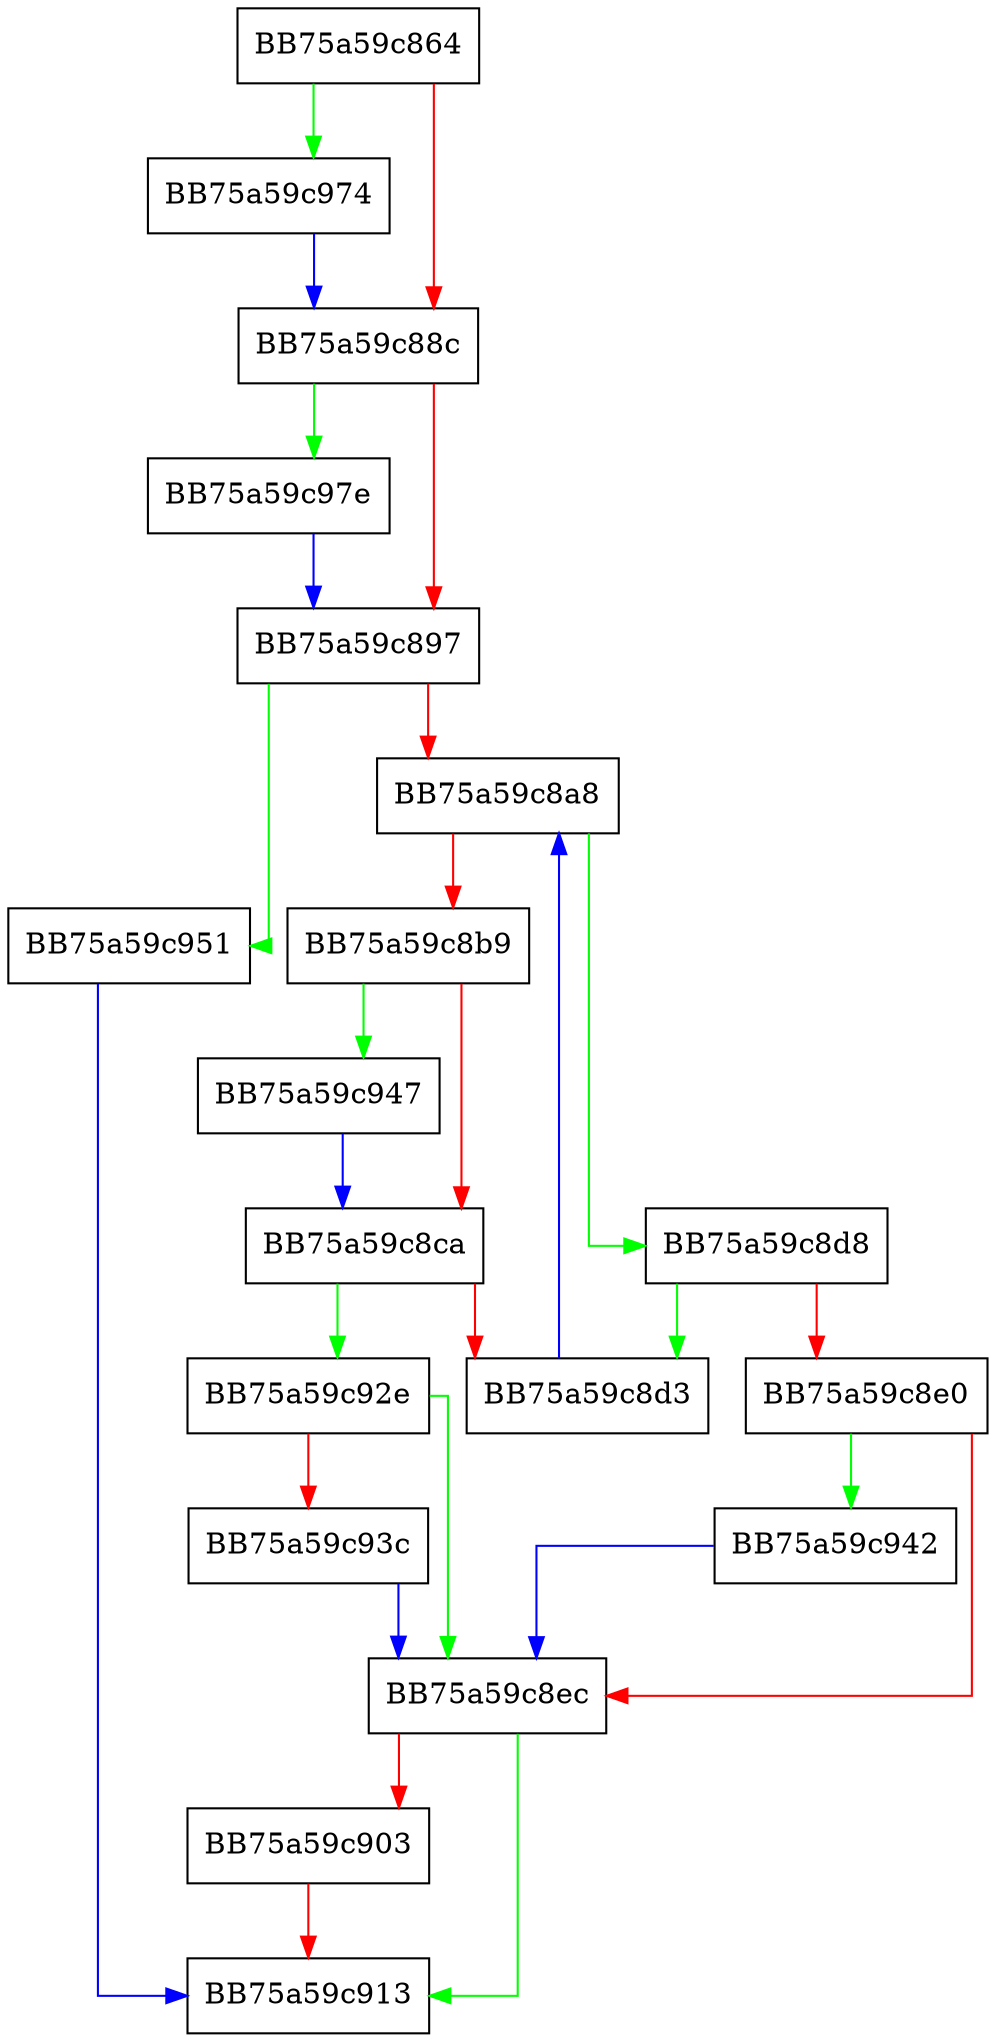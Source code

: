 digraph Bind {
  node [shape="box"];
  graph [splines=ortho];
  BB75a59c864 -> BB75a59c974 [color="green"];
  BB75a59c864 -> BB75a59c88c [color="red"];
  BB75a59c88c -> BB75a59c97e [color="green"];
  BB75a59c88c -> BB75a59c897 [color="red"];
  BB75a59c897 -> BB75a59c951 [color="green"];
  BB75a59c897 -> BB75a59c8a8 [color="red"];
  BB75a59c8a8 -> BB75a59c8d8 [color="green"];
  BB75a59c8a8 -> BB75a59c8b9 [color="red"];
  BB75a59c8b9 -> BB75a59c947 [color="green"];
  BB75a59c8b9 -> BB75a59c8ca [color="red"];
  BB75a59c8ca -> BB75a59c92e [color="green"];
  BB75a59c8ca -> BB75a59c8d3 [color="red"];
  BB75a59c8d3 -> BB75a59c8a8 [color="blue"];
  BB75a59c8d8 -> BB75a59c8d3 [color="green"];
  BB75a59c8d8 -> BB75a59c8e0 [color="red"];
  BB75a59c8e0 -> BB75a59c942 [color="green"];
  BB75a59c8e0 -> BB75a59c8ec [color="red"];
  BB75a59c8ec -> BB75a59c913 [color="green"];
  BB75a59c8ec -> BB75a59c903 [color="red"];
  BB75a59c903 -> BB75a59c913 [color="red"];
  BB75a59c92e -> BB75a59c8ec [color="green"];
  BB75a59c92e -> BB75a59c93c [color="red"];
  BB75a59c93c -> BB75a59c8ec [color="blue"];
  BB75a59c942 -> BB75a59c8ec [color="blue"];
  BB75a59c947 -> BB75a59c8ca [color="blue"];
  BB75a59c951 -> BB75a59c913 [color="blue"];
  BB75a59c974 -> BB75a59c88c [color="blue"];
  BB75a59c97e -> BB75a59c897 [color="blue"];
}
